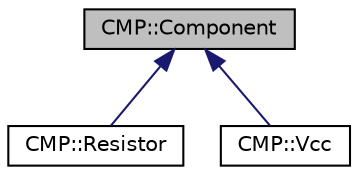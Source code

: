 digraph "CMP::Component"
{
 // LATEX_PDF_SIZE
  edge [fontname="Helvetica",fontsize="10",labelfontname="Helvetica",labelfontsize="10"];
  node [fontname="Helvetica",fontsize="10",shape=record];
  Node1 [label="CMP::Component",height=0.2,width=0.4,color="black", fillcolor="grey75", style="filled", fontcolor="black",tooltip=" "];
  Node1 -> Node2 [dir="back",color="midnightblue",fontsize="10",style="solid",fontname="Helvetica"];
  Node2 [label="CMP::Resistor",height=0.2,width=0.4,color="black", fillcolor="white", style="filled",URL="$class_c_m_p_1_1_resistor.html",tooltip=" "];
  Node1 -> Node3 [dir="back",color="midnightblue",fontsize="10",style="solid",fontname="Helvetica"];
  Node3 [label="CMP::Vcc",height=0.2,width=0.4,color="black", fillcolor="white", style="filled",URL="$class_c_m_p_1_1_vcc.html",tooltip=" "];
}
